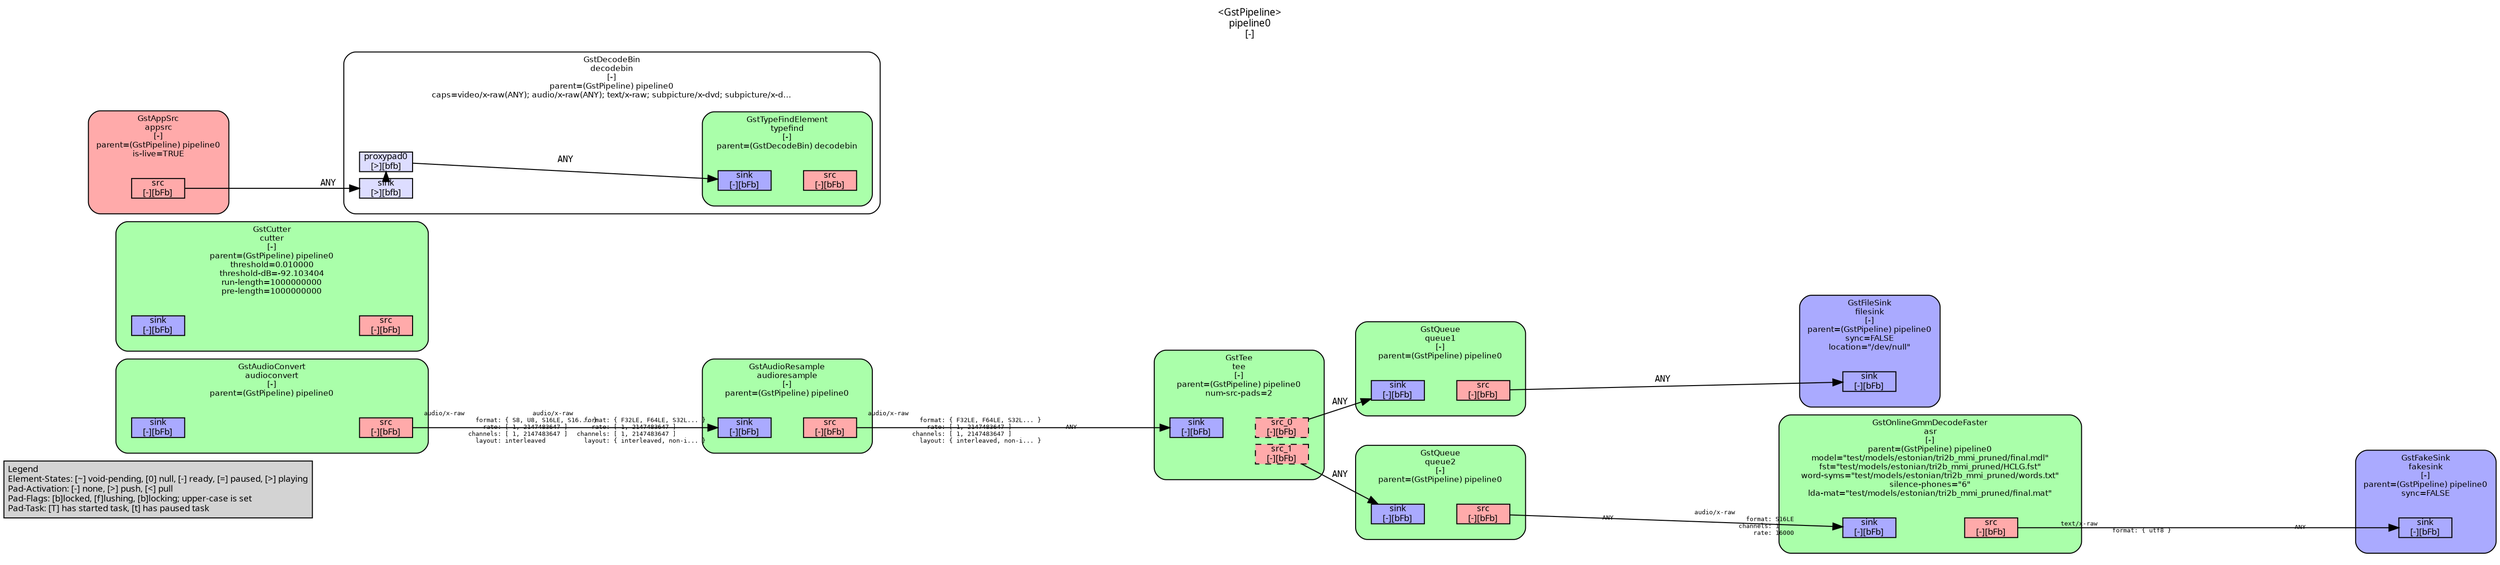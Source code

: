digraph pipeline {
  rankdir=LR;
  fontname="sans";
  fontsize="10";
  labelloc=t;
  nodesep=.1;
  ranksep=.2;
  label="<GstPipeline>\npipeline0\n[-]";
  node [style="filled,rounded", shape=box, fontsize="9", fontname="sans", margin="0.0,0.0"];
  edge [labelfontsize="6", fontsize="9", fontname="monospace"];
  
  legend [
    pos="0,0!",
    margin="0.05,0.05",
    style="filled",
    label="Legend\lElement-States: [~] void-pending, [0] null, [-] ready, [=] paused, [>] playing\lPad-Activation: [-] none, [>] push, [<] pull\lPad-Flags: [b]locked, [f]lushing, [b]locking; upper-case is set\lPad-Task: [T] has started task, [t] has paused task\l",
  ];
  subgraph cluster_fakesink_0x2485a10 {
    fontname="Bitstream Vera Sans";
    fontsize="8";
    style="filled,rounded";
    color=black;
    label="GstFakeSink\nfakesink\n[-]\nparent=(GstPipeline) pipeline0\nsync=FALSE";
    subgraph cluster_fakesink_0x2485a10_sink {
      label="";
      style="invis";
      fakesink_0x2485a10_sink_0x244e720 [color=black, fillcolor="#aaaaff", label="sink\n[-][bFb]", height="0.2", style="filled,solid"];
    }

    fillcolor="#aaaaff";
  }

  subgraph cluster_asr_0x247e000 {
    fontname="Bitstream Vera Sans";
    fontsize="8";
    style="filled,rounded";
    color=black;
    label="GstOnlineGmmDecodeFaster\nasr\n[-]\nparent=(GstPipeline) pipeline0\nmodel=\"test/models/estonian/tri2b_mmi_pruned/final.mdl\"\nfst=\"test/models/estonian/tri2b_mmi_pruned/HCLG.fst\"\nword-syms=\"test/models/estonian/tri2b_mmi_pruned/words.txt\"\nsilence-phones=\"6\"\nlda-mat=\"test/models/estonian/tri2b_mmi_pruned/final.mat\"";
    subgraph cluster_asr_0x247e000_sink {
      label="";
      style="invis";
      asr_0x247e000_sink_0x244e2a0 [color=black, fillcolor="#aaaaff", label="sink\n[-][bFb]", height="0.2", style="filled,solid"];
    }

    subgraph cluster_asr_0x247e000_src {
      label="";
      style="invis";
      asr_0x247e000_src_0x244e4e0 [color=black, fillcolor="#ffaaaa", label="src\n[-][bFb]", height="0.2", style="filled,solid"];
    }

    asr_0x247e000_sink_0x244e2a0 -> asr_0x247e000_src_0x244e4e0 [style="invis"];
    fillcolor="#aaffaa";
  }

  asr_0x247e000_src_0x244e4e0 -> fakesink_0x2485a10_sink_0x244e720 [labeldistance="10", labelangle="0", label="                                                  ", taillabel="text/x-raw\l              format: { utf8 }\l", headlabel="ANY"]
  subgraph cluster_cutter_0x2454000 {
    fontname="Bitstream Vera Sans";
    fontsize="8";
    style="filled,rounded";
    color=black;
    label="GstCutter\ncutter\n[-]\nparent=(GstPipeline) pipeline0\nthreshold=0.010000\nthreshold-dB=-92.103404\nrun-length=1000000000\npre-length=1000000000";
    subgraph cluster_cutter_0x2454000_sink {
      label="";
      style="invis";
      cutter_0x2454000_sink_0x2417da0 [color=black, fillcolor="#aaaaff", label="sink\n[-][bFb]", height="0.2", style="filled,solid"];
    }

    subgraph cluster_cutter_0x2454000_src {
      label="";
      style="invis";
      cutter_0x2454000_src_0x244e060 [color=black, fillcolor="#ffaaaa", label="src\n[-][bFb]", height="0.2", style="filled,solid"];
    }

    cutter_0x2454000_sink_0x2417da0 -> cutter_0x2454000_src_0x244e060 [style="invis"];
    fillcolor="#aaffaa";
  }

  subgraph cluster_queue2_0x2448450 {
    fontname="Bitstream Vera Sans";
    fontsize="8";
    style="filled,rounded";
    color=black;
    label="GstQueue\nqueue2\n[-]\nparent=(GstPipeline) pipeline0";
    subgraph cluster_queue2_0x2448450_sink {
      label="";
      style="invis";
      queue2_0x2448450_sink_0x2417920 [color=black, fillcolor="#aaaaff", label="sink\n[-][bFb]", height="0.2", style="filled,solid"];
    }

    subgraph cluster_queue2_0x2448450_src {
      label="";
      style="invis";
      queue2_0x2448450_src_0x2417b60 [color=black, fillcolor="#ffaaaa", label="src\n[-][bFb]", height="0.2", style="filled,solid"];
    }

    queue2_0x2448450_sink_0x2417920 -> queue2_0x2448450_src_0x2417b60 [style="invis"];
    fillcolor="#aaffaa";
  }

  queue2_0x2448450_src_0x2417b60 -> asr_0x247e000_sink_0x244e2a0 [labeldistance="10", labelangle="0", label="                                                  ", taillabel="ANY", headlabel="audio/x-raw\l              format: S16LE\l            channels: 1\l                rate: 16000\l"]
  subgraph cluster_filesink_0x244ca10 {
    fontname="Bitstream Vera Sans";
    fontsize="8";
    style="filled,rounded";
    color=black;
    label="GstFileSink\nfilesink\n[-]\nparent=(GstPipeline) pipeline0\nsync=FALSE\nlocation=\"/dev/null\"";
    subgraph cluster_filesink_0x244ca10_sink {
      label="";
      style="invis";
      filesink_0x244ca10_sink_0x24176e0 [color=black, fillcolor="#aaaaff", label="sink\n[-][bFb]", height="0.2", style="filled,solid"];
    }

    fillcolor="#aaaaff";
  }

  subgraph cluster_queue1_0x2448160 {
    fontname="Bitstream Vera Sans";
    fontsize="8";
    style="filled,rounded";
    color=black;
    label="GstQueue\nqueue1\n[-]\nparent=(GstPipeline) pipeline0";
    subgraph cluster_queue1_0x2448160_sink {
      label="";
      style="invis";
      queue1_0x2448160_sink_0x2417260 [color=black, fillcolor="#aaaaff", label="sink\n[-][bFb]", height="0.2", style="filled,solid"];
    }

    subgraph cluster_queue1_0x2448160_src {
      label="";
      style="invis";
      queue1_0x2448160_src_0x24174a0 [color=black, fillcolor="#ffaaaa", label="src\n[-][bFb]", height="0.2", style="filled,solid"];
    }

    queue1_0x2448160_sink_0x2417260 -> queue1_0x2448160_src_0x24174a0 [style="invis"];
    fillcolor="#aaffaa";
  }

  queue1_0x2448160_src_0x24174a0 -> filesink_0x244ca10_sink_0x24176e0 [label="ANY"]
  subgraph cluster_tee_0x2443000 {
    fontname="Bitstream Vera Sans";
    fontsize="8";
    style="filled,rounded";
    color=black;
    label="GstTee\ntee\n[-]\nparent=(GstPipeline) pipeline0\nnum-src-pads=2";
    subgraph cluster_tee_0x2443000_sink {
      label="";
      style="invis";
      tee_0x2443000_sink_0x2417020 [color=black, fillcolor="#aaaaff", label="sink\n[-][bFb]", height="0.2", style="filled,solid"];
    }

    subgraph cluster_tee_0x2443000_src {
      label="";
      style="invis";
      tee_0x2443000_src_0_0x242c340 [color=black, fillcolor="#ffaaaa", label="src_0\n[-][bFb]", height="0.2", style="filled,dashed"];
      tee_0x2443000_src_1_0x242c590 [color=black, fillcolor="#ffaaaa", label="src_1\n[-][bFb]", height="0.2", style="filled,dashed"];
    }

    tee_0x2443000_sink_0x2417020 -> tee_0x2443000_src_0_0x242c340 [style="invis"];
    fillcolor="#aaffaa";
  }

  tee_0x2443000_src_0_0x242c340 -> queue1_0x2448160_sink_0x2417260 [label="ANY"]
  tee_0x2443000_src_1_0x242c590 -> queue2_0x2448450_sink_0x2417920 [label="ANY"]
  subgraph cluster_audioresample_0x24402d0 {
    fontname="Bitstream Vera Sans";
    fontsize="8";
    style="filled,rounded";
    color=black;
    label="GstAudioResample\naudioresample\n[-]\nparent=(GstPipeline) pipeline0";
    subgraph cluster_audioresample_0x24402d0_sink {
      label="";
      style="invis";
      audioresample_0x24402d0_sink_0x2416ba0 [color=black, fillcolor="#aaaaff", label="sink\n[-][bFb]", height="0.2", style="filled,solid"];
    }

    subgraph cluster_audioresample_0x24402d0_src {
      label="";
      style="invis";
      audioresample_0x24402d0_src_0x2416de0 [color=black, fillcolor="#ffaaaa", label="src\n[-][bFb]", height="0.2", style="filled,solid"];
    }

    audioresample_0x24402d0_sink_0x2416ba0 -> audioresample_0x24402d0_src_0x2416de0 [style="invis"];
    fillcolor="#aaffaa";
  }

  audioresample_0x24402d0_src_0x2416de0 -> tee_0x2443000_sink_0x2417020 [labeldistance="10", labelangle="0", label="                                                  ", taillabel="audio/x-raw\l              format: { F32LE, F64LE, S32L... }\l                rate: [ 1, 2147483647 ]\l            channels: [ 1, 2147483647 ]\l              layout: { interleaved, non-i... }\l", headlabel="ANY"]
  subgraph cluster_audioconvert_0x2431be0 {
    fontname="Bitstream Vera Sans";
    fontsize="8";
    style="filled,rounded";
    color=black;
    label="GstAudioConvert\naudioconvert\n[-]\nparent=(GstPipeline) pipeline0";
    subgraph cluster_audioconvert_0x2431be0_sink {
      label="";
      style="invis";
      audioconvert_0x2431be0_sink_0x2416720 [color=black, fillcolor="#aaaaff", label="sink\n[-][bFb]", height="0.2", style="filled,solid"];
    }

    subgraph cluster_audioconvert_0x2431be0_src {
      label="";
      style="invis";
      audioconvert_0x2431be0_src_0x2416960 [color=black, fillcolor="#ffaaaa", label="src\n[-][bFb]", height="0.2", style="filled,solid"];
    }

    audioconvert_0x2431be0_sink_0x2416720 -> audioconvert_0x2431be0_src_0x2416960 [style="invis"];
    fillcolor="#aaffaa";
  }

  audioconvert_0x2431be0_src_0x2416960 -> audioresample_0x24402d0_sink_0x2416ba0 [labeldistance="10", labelangle="0", label="                                                  ", taillabel="audio/x-raw\l              format: { S8, U8, S16LE, S16... }\l                rate: [ 1, 2147483647 ]\l            channels: [ 1, 2147483647 ]\l              layout: interleaved\l", headlabel="audio/x-raw\l              format: { F32LE, F64LE, S32L... }\l                rate: [ 1, 2147483647 ]\l            channels: [ 1, 2147483647 ]\l              layout: { interleaved, non-i... }\l"]
  subgraph cluster_decodebin_0x2420100 {
    fontname="Bitstream Vera Sans";
    fontsize="8";
    style="filled,rounded";
    color=black;
    label="GstDecodeBin\ndecodebin\n[-]\nparent=(GstPipeline) pipeline0\ncaps=video/x-raw(ANY); audio/x-raw(ANY); text/x-raw; subpicture/x-dvd; subpicture/x-d…";
    subgraph cluster_decodebin_0x2420100_sink {
      label="";
      style="invis";
      _proxypad0_0x242c100 [color=black, fillcolor="#ddddff", label="proxypad0\n[>][bfb]", height="0.2", style="filled,solid"];
    decodebin_0x2420100_sink_0x242a060 -> _proxypad0_0x242c100 [style=dashed, minlen=0]
      decodebin_0x2420100_sink_0x242a060 [color=black, fillcolor="#ddddff", label="sink\n[>][bfb]", height="0.2", style="filled,solid"];
    }

    fillcolor="#ffffff";
    subgraph cluster_typefind_0x2426090 {
      fontname="Bitstream Vera Sans";
      fontsize="8";
      style="filled,rounded";
      color=black;
      label="GstTypeFindElement\ntypefind\n[-]\nparent=(GstDecodeBin) decodebin";
      subgraph cluster_typefind_0x2426090_sink {
        label="";
        style="invis";
        typefind_0x2426090_sink_0x24162a0 [color=black, fillcolor="#aaaaff", label="sink\n[-][bFb]", height="0.2", style="filled,solid"];
      }

      subgraph cluster_typefind_0x2426090_src {
        label="";
        style="invis";
        typefind_0x2426090_src_0x24164e0 [color=black, fillcolor="#ffaaaa", label="src\n[-][bFb]", height="0.2", style="filled,solid"];
      }

      typefind_0x2426090_sink_0x24162a0 -> typefind_0x2426090_src_0x24164e0 [style="invis"];
      fillcolor="#aaffaa";
    }

    _proxypad0_0x242c100 -> typefind_0x2426090_sink_0x24162a0 [label="ANY"]
  }

  subgraph cluster_appsrc_0x2414db0 {
    fontname="Bitstream Vera Sans";
    fontsize="8";
    style="filled,rounded";
    color=black;
    label="GstAppSrc\nappsrc\n[-]\nparent=(GstPipeline) pipeline0\nis-live=TRUE";
    subgraph cluster_appsrc_0x2414db0_src {
      label="";
      style="invis";
      appsrc_0x2414db0_src_0x2416060 [color=black, fillcolor="#ffaaaa", label="src\n[-][bFb]", height="0.2", style="filled,solid"];
    }

    fillcolor="#ffaaaa";
  }

  appsrc_0x2414db0_src_0x2416060 -> decodebin_0x2420100_sink_0x242a060 [label="ANY"]
}
